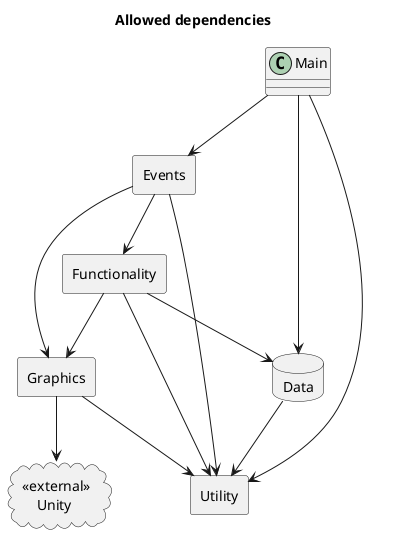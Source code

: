 @startuml

title Allowed dependencies

package Data <<Database>>{
}

package Functionality <<Rectangle>>{
}

package Graphics <<Rectangle>>{
}

package Utility <<Rectangle>>{
}

package "<<external>>\n    Unity" as Unity <<Cloud>>{
}

package Events <<Rectangle>>{
}

class Main

'--------------------------------

Functionality --> Data
Functionality --> Utility
Functionality --> Graphics


Data --> Utility

Main --> Data
Main --> Utility
Main --> Events

Graphics --> Unity
Graphics --> Utility

Events --> Functionality 
Events --> Graphics 
Events --> Utility

@enduml